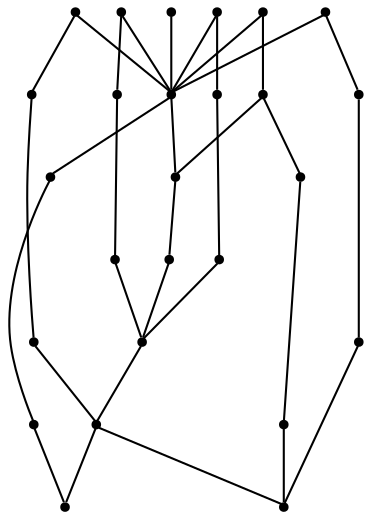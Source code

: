 graph {
  node [shape=point,comment="{\"directed\":false,\"doi\":\"10.1007/978-3-540-31843-9_17\",\"figure\":\"1 (1)\"}"]

  v0 [pos="789.7229355922964,365.26698577098364"]
  v1 [pos="789.7229355922965,427.36911284617906"]
  v2 [pos="789.7229355922965,551.5721590091023"]
  v3 [pos="603.3830691315407,427.36911284617906"]
  v4 [pos="603.3830691315407,613.6732688316933"]
  v5 [pos="727.6092864280523,365.26698577098375"]
  v6 [pos="727.6092864280524,427.36911284617906"]
  v7 [pos="727.6092864280524,489.47117634308665"]
  v8 [pos="727.6092864280524,675.7752687503132"]
  v9 [pos="603.3830691315407,489.47117634308665"]
  v10 [pos="603.3830691315407,737.8773958255085"]
  v11 [pos="665.4956531613373,365.26698577098375"]
  v12 [pos="665.4956531613373,427.36911284617906"]
  v13 [pos="665.4956531613373,613.6732688316933"]
  v14 [pos="603.3830691315407,675.7752687503132"]
  v15 [pos="603.3830691315407,365.26698577098364"]
  v16 [pos="603.3830691315407,551.5721590091023"]
  v17 [pos="541.2704692042151,365.26698577098375"]
  v18 [pos="541.2704692042151,675.7752687503132"]
  v19 [pos="479.1568279887355,365.26698577098364"]
  v20 [pos="479.1568279887355,551.5721590091023"]
  v21 [pos="417.04319472202036,365.26698577098375"]
  v22 [pos="417.0431947220203,613.6732688316933"]
  v23 [pos="541.2704692042151,427.36911284617906"]
  v24 [pos="479.1568279887355,427.36911284617906"]
  v25 [pos="417.04319472202036,427.36911284617906"]

  v25 -- v22 [id="-2",pos="417.04319472202036,427.36911284617906 417.0431947220203,613.6732688316933 417.0431947220203,613.6732688316933 417.0431947220203,613.6732688316933"]
  v0 -- v1 [id="-3",pos="789.7229355922964,365.26698577098364 789.7229355922965,427.36911284617906 789.7229355922965,427.36911284617906 789.7229355922965,427.36911284617906"]
  v21 -- v25 [id="-4",pos="417.04319472202036,365.26698577098375 417.04319472202036,427.36911284617906 417.04319472202036,427.36911284617906 417.04319472202036,427.36911284617906"]
  v22 -- v14 [id="-10",pos="417.0431947220203,613.6732688316933 603.3830691315407,675.7752687503132 603.3830691315407,675.7752687503132 603.3830691315407,675.7752687503132"]
  v21 -- v3 [id="-11",pos="417.04319472202036,365.26698577098375 603.3830691315407,427.36911284617906 603.3830691315407,427.36911284617906 603.3830691315407,427.36911284617906"]
  v1 -- v2 [id="-12",pos="789.7229355922965,427.36911284617906 789.7229355922965,551.5721590091023 789.7229355922965,551.5721590091023 789.7229355922965,551.5721590091023"]
  v0 -- v3 [id="-13",pos="789.7229355922964,365.26698577098364 603.3830691315407,427.36911284617906 603.3830691315407,427.36911284617906 603.3830691315407,427.36911284617906"]
  v2 -- v4 [id="-14",pos="789.7229355922965,551.5721590091023 603.3830691315407,613.6732688316933 603.3830691315407,613.6732688316933 603.3830691315407,613.6732688316933"]
  v24 -- v20 [id="-17",pos="479.1568279887355,427.36911284617906 479.1568279887355,551.5721590091023 479.1568279887355,551.5721590091023 479.1568279887355,551.5721590091023"]
  v19 -- v24 [id="-19",pos="479.1568279887355,365.26698577098364 479.1568279887355,427.36911284617906 479.1568279887355,427.36911284617906 479.1568279887355,427.36911284617906"]
  v20 -- v4 [id="-25",pos="479.1568279887355,551.5721590091023 603.3830691315407,613.6732688316933 603.3830691315407,613.6732688316933 603.3830691315407,613.6732688316933"]
  v19 -- v3 [id="-26",pos="479.1568279887355,365.26698577098364 603.3830691315407,427.36911284617906 603.3830691315407,427.36911284617906 603.3830691315407,427.36911284617906"]
  v5 -- v6 [id="-28",pos="727.6092864280523,365.26698577098375 727.6092864280524,427.36911284617906 727.6092864280524,427.36911284617906 727.6092864280524,427.36911284617906"]
  v6 -- v7 [id="-30",pos="727.6092864280524,427.36911284617906 727.6092864280524,489.47117634308665 727.6092864280524,489.47117634308665 727.6092864280524,489.47117634308665"]
  v23 -- v18 [id="-32",pos="541.2704692042151,427.36911284617906 541.2704692042151,675.7752687503132 541.2704692042151,675.7752687503132 541.2704692042151,675.7752687503132"]
  v17 -- v23 [id="-33",pos="541.2704692042151,365.26698577098375 541.2704692042151,427.36911284617906 541.2704692042151,427.36911284617906 541.2704692042151,427.36911284617906"]
  v7 -- v8 [id="-34",pos="727.6092864280524,489.47117634308665 727.6092864280524,675.7752687503132 727.6092864280524,675.7752687503132 727.6092864280524,675.7752687503132"]
  v18 -- v10 [id="-40",pos="541.2704692042151,675.7752687503132 603.3830691315407,737.8773958255085 603.3830691315407,737.8773958255085 603.3830691315407,737.8773958255085"]
  v17 -- v3 [id="-41",pos="541.2704692042151,365.26698577098375 603.3830691315407,427.36911284617906 603.3830691315407,427.36911284617906 603.3830691315407,427.36911284617906"]
  v5 -- v3 [id="-42",pos="727.6092864280523,365.26698577098375 603.3830691315407,427.36911284617906 603.3830691315407,427.36911284617906 603.3830691315407,427.36911284617906"]
  v6 -- v9 [id="-43",pos="727.6092864280524,427.36911284617906 603.3830691315407,489.47117634308665 603.3830691315407,489.47117634308665 603.3830691315407,489.47117634308665"]
  v8 -- v10 [id="-44",pos="727.6092864280524,675.7752687503132 603.3830691315407,737.8773958255085 603.3830691315407,737.8773958255085 603.3830691315407,737.8773958255085"]
  v14 -- v10 [id="-60",pos="603.3830691315407,675.7752687503132 603.3830691315407,737.8773958255085 603.3830691315407,737.8773958255085 603.3830691315407,737.8773958255085"]
  v4 -- v14 [id="-64",pos="603.3830691315407,613.6732688316933 603.3830691315407,675.7752687503132 603.3830691315407,675.7752687503132 603.3830691315407,675.7752687503132"]
  v16 -- v4 [id="-66",pos="603.3830691315407,551.5721590091023 603.3830691315407,613.6732688316933 603.3830691315407,613.6732688316933 603.3830691315407,613.6732688316933"]
  v9 -- v16 [id="-70",pos="603.3830691315407,489.47117634308665 603.3830691315407,551.5721590091023 603.3830691315407,551.5721590091023 603.3830691315407,551.5721590091023"]
  v11 -- v12 [id="-71",pos="665.4956531613373,365.26698577098375 665.4956531613373,427.36911284617906 665.4956531613373,427.36911284617906 665.4956531613373,427.36911284617906"]
  v3 -- v9 [id="-73",pos="603.3830691315407,427.36911284617906 603.3830691315407,489.47117634308665 603.3830691315407,489.47117634308665 603.3830691315407,489.47117634308665"]
  v15 -- v3 [id="-75",pos="603.3830691315407,365.26698577098364 603.3830691315407,427.36911284617906 603.3830691315407,427.36911284617906 603.3830691315407,427.36911284617906"]
  v14 -- v13 [id="-77",pos="603.3830691315407,675.7752687503132 665.4956531613373,613.6732688316933 665.4956531613373,613.6732688316933 665.4956531613373,613.6732688316933"]
  v3 -- v11 [id="-78",pos="603.3830691315407,427.36911284617906 665.4956531613373,365.26698577098375 665.4956531613373,365.26698577098375 665.4956531613373,365.26698577098375"]
  v12 -- v13 [id="-91",pos="665.4956531613373,427.36911284617906 665.4956531613373,613.6732688316933 665.4956531613373,613.6732688316933 665.4956531613373,613.6732688316933"]
}